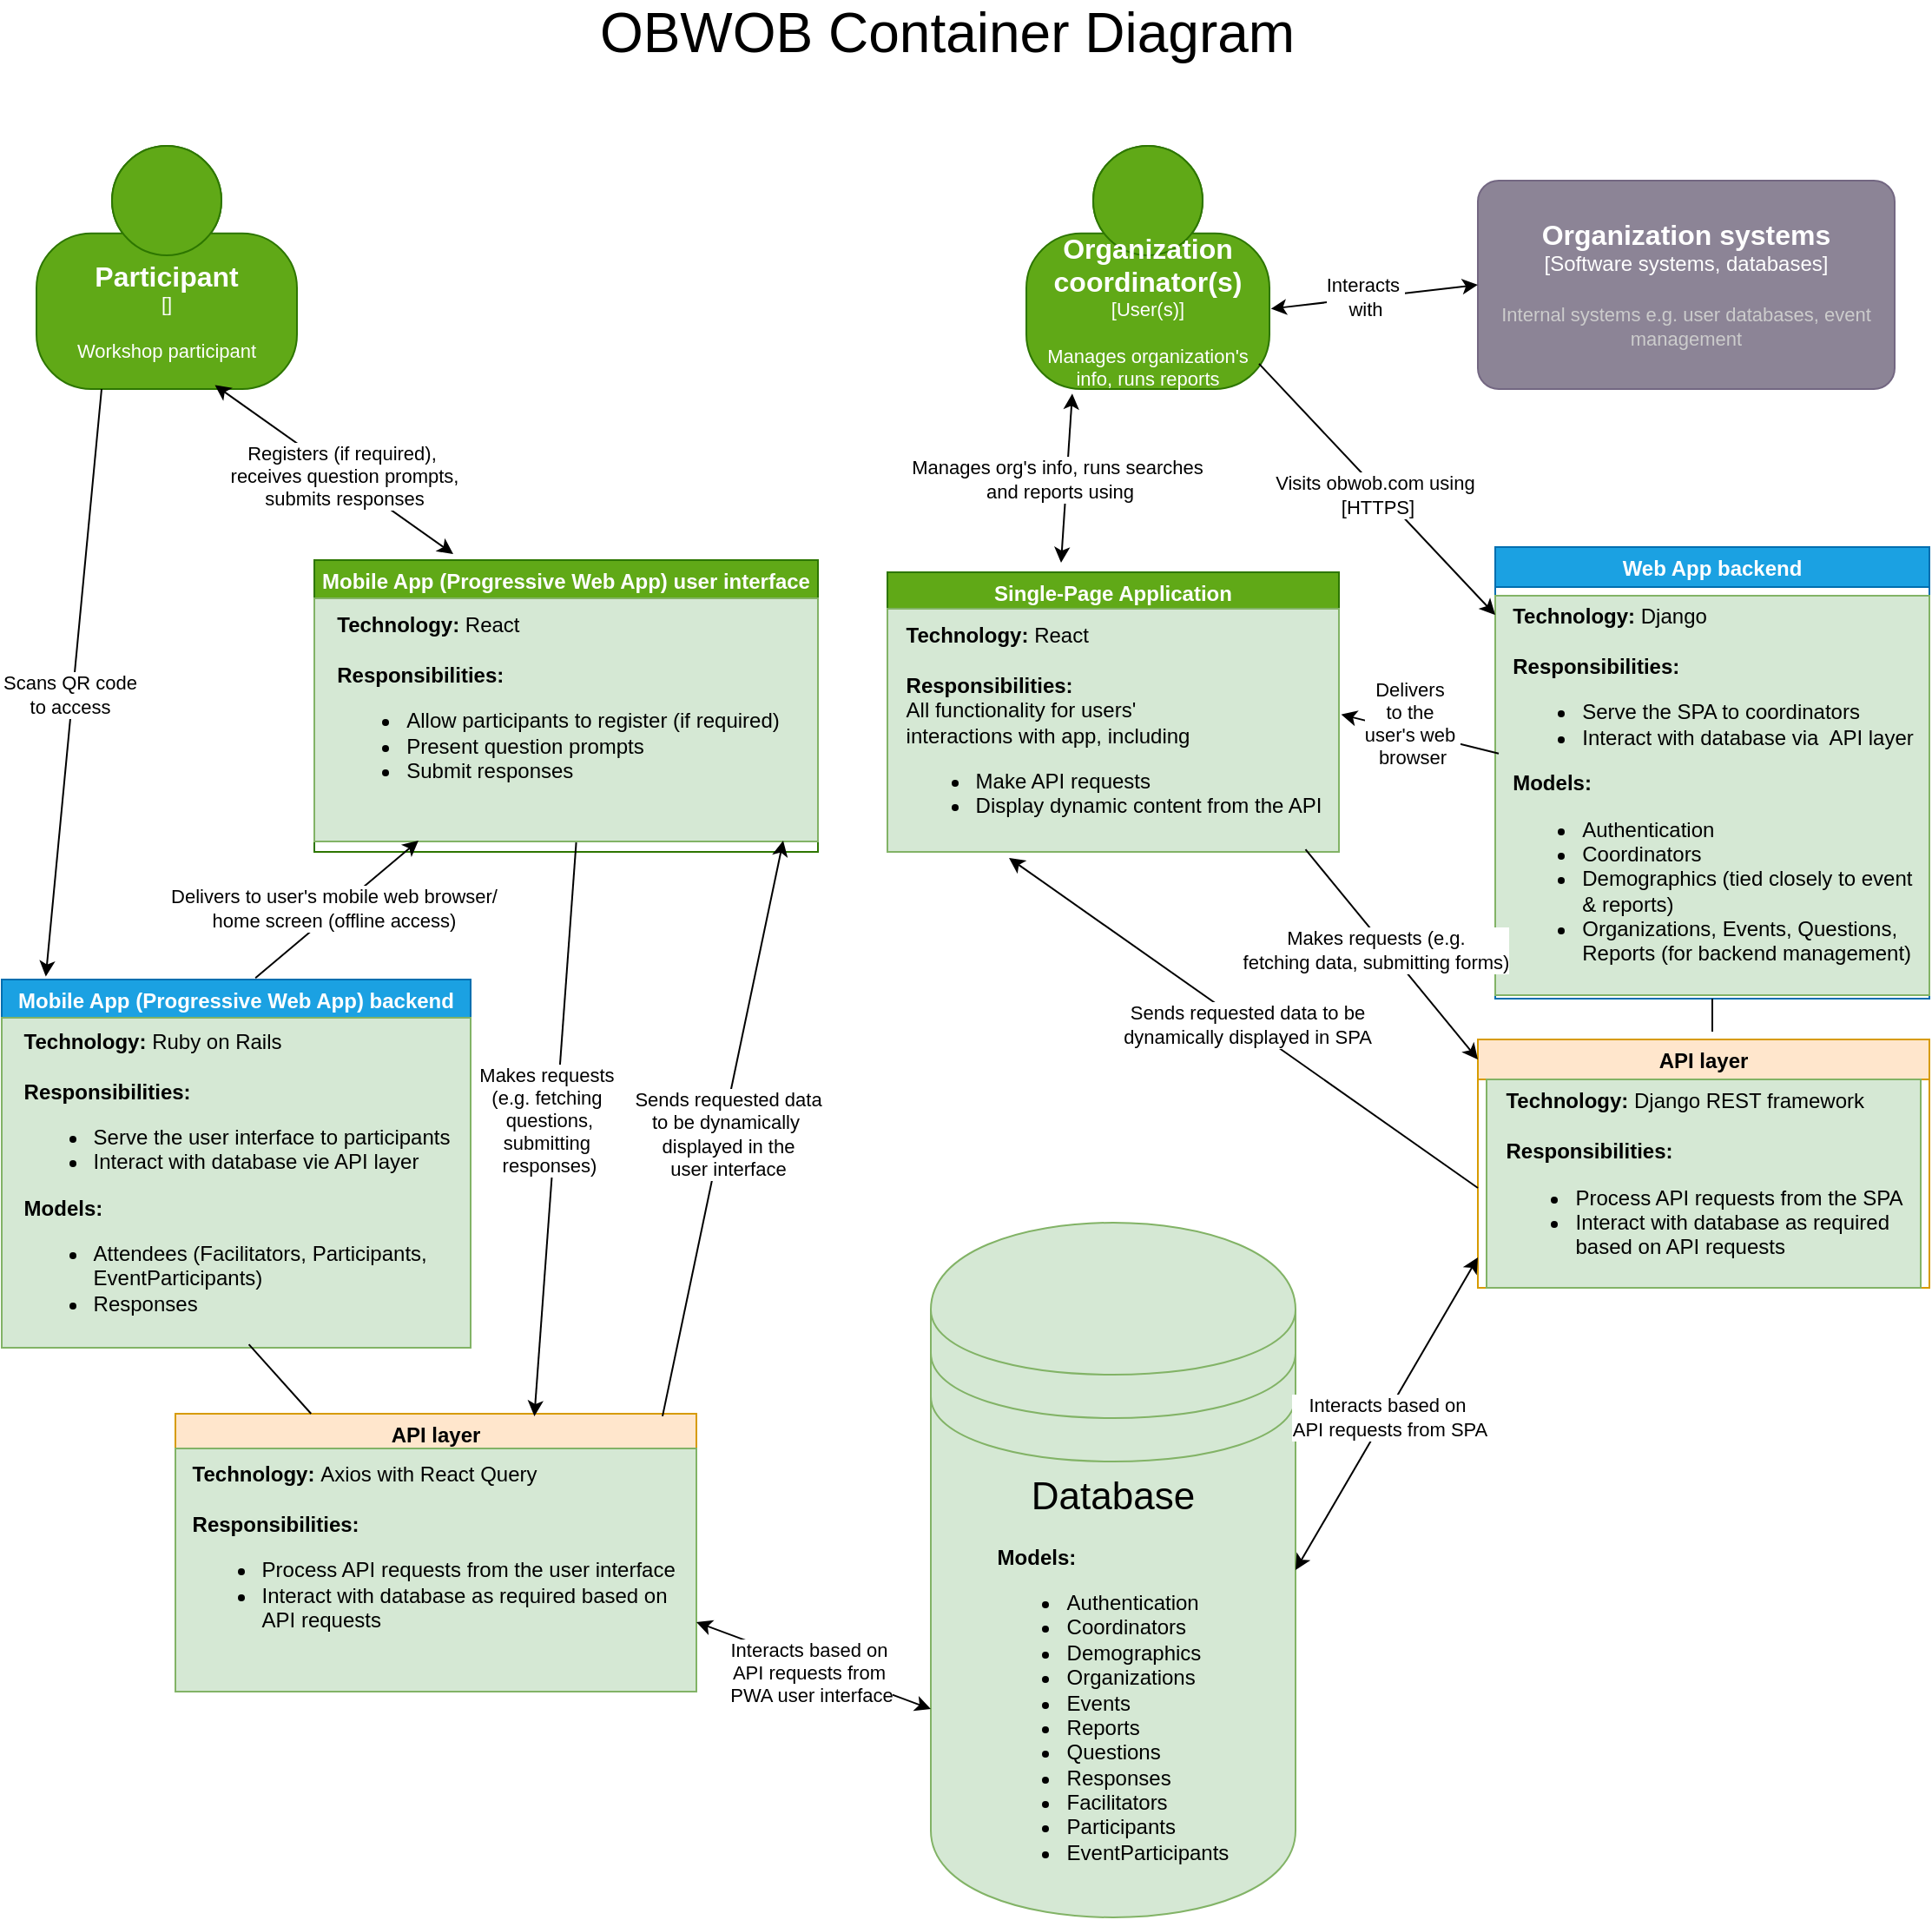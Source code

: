 <mxfile version="24.7.17">
  <diagram name="Page-1" id="Haewlsi_iovVv61Tuty4">
    <mxGraphModel dx="1036" dy="606" grid="1" gridSize="10" guides="1" tooltips="1" connect="1" arrows="1" fold="1" page="1" pageScale="1" pageWidth="1169" pageHeight="827" math="0" shadow="0">
      <root>
        <mxCell id="0" />
        <mxCell id="1" parent="0" />
        <object placeholders="1" c4Name="Participant" c4Type="" c4Description="Workshop participant" label="&lt;font style=&quot;font-size: 16px&quot;&gt;&lt;b&gt;%c4Name%&lt;/b&gt;&lt;/font&gt;&lt;div&gt;[%c4Type%]&lt;/div&gt;&lt;br&gt;&lt;div&gt;&lt;font style=&quot;font-size: 11px&quot;&gt;&lt;font color=&quot;#ffffff&quot;&gt;%c4Description%&lt;/font&gt;&lt;/div&gt;" id="6MHDGr1IVYE9pwsXuLm0-26">
          <mxCell style="html=1;fontSize=11;dashed=0;whiteSpace=wrap;shape=mxgraph.c4.person2;align=center;metaEdit=1;points=[[0.5,0,0],[1,0.5,0],[1,0.75,0],[0.75,1,0],[0.5,1,0],[0.25,1,0],[0,0.75,0],[0,0.5,0]];resizable=1;movable=1;rotatable=1;deletable=1;editable=1;locked=0;connectable=1;fillColor=#60a917;strokeColor=#2D7600;fontColor=#ffffff;" parent="1" vertex="1">
            <mxGeometry x="60" y="120" width="150" height="140" as="geometry" />
          </mxCell>
        </object>
        <object placeholders="1" c4Name="Organization coordinator(s)" c4Type="User(s)" c4Description="Manages organization&#39;s info, runs reports" label="&lt;font style=&quot;font-size: 16px&quot;&gt;&lt;b&gt;%c4Name%&lt;/b&gt;&lt;/font&gt;&lt;div&gt;[%c4Type%]&lt;/div&gt;&lt;br&gt;&lt;div&gt;&lt;font style=&quot;font-size: 11px&quot;&gt;&lt;font color=&quot;#ffffff&quot;&gt;%c4Description%&lt;/font&gt;&lt;/div&gt;" id="6MHDGr1IVYE9pwsXuLm0-28">
          <mxCell style="html=1;fontSize=11;dashed=0;whiteSpace=wrap;fillColor=#60a917;strokeColor=#2D7600;shape=mxgraph.c4.person2;align=center;metaEdit=1;points=[[0.5,0,0],[1,0.5,0],[1,0.75,0],[0.75,1,0],[0.5,1,0],[0.25,1,0],[0,0.75,0],[0,0.5,0]];resizable=1;movable=1;rotatable=1;deletable=1;editable=1;locked=0;connectable=1;fontColor=#ffffff;" parent="1" vertex="1">
            <mxGeometry x="630" y="120" width="140" height="140" as="geometry" />
          </mxCell>
        </object>
        <mxCell id="6MHDGr1IVYE9pwsXuLm0-37" value="&lt;font style=&quot;font-size: 32px;&quot;&gt;OBWOB Container Diagram&lt;/font&gt;" style="text;html=1;align=center;verticalAlign=middle;whiteSpace=wrap;rounded=0;" parent="1" vertex="1">
          <mxGeometry x="302" y="40" width="565" height="30" as="geometry" />
        </mxCell>
        <mxCell id="6MHDGr1IVYE9pwsXuLm0-29" value="&lt;font style=&quot;font-size: 22px;&quot;&gt;Database&lt;/font&gt;&lt;div style=&quot;text-align: left;&quot;&gt;&lt;b style=&quot;background-color: initial;&quot;&gt;&lt;br&gt;&lt;/b&gt;&lt;/div&gt;&lt;div style=&quot;text-align: left;&quot;&gt;&lt;b style=&quot;background-color: initial;&quot;&gt;Models:&lt;/b&gt;&lt;br&gt;&lt;ul&gt;&lt;li&gt;Authentication&lt;/li&gt;&lt;li&gt;Coordinators&lt;/li&gt;&lt;li&gt;Demographics&lt;/li&gt;&lt;li&gt;&lt;font style=&quot;font-size: 12px;&quot;&gt;Organizations&lt;/font&gt;&lt;/li&gt;&lt;li&gt;&lt;font style=&quot;font-size: 12px;&quot;&gt;Events&lt;/font&gt;&lt;/li&gt;&lt;li&gt;&lt;font style=&quot;font-size: 12px;&quot;&gt;Reports&lt;/font&gt;&lt;/li&gt;&lt;li&gt;Questions&lt;/li&gt;&lt;li&gt;Responses&lt;/li&gt;&lt;li&gt;Facilitators&lt;/li&gt;&lt;li&gt;Participants&lt;/li&gt;&lt;li&gt;EventParticipants&lt;/li&gt;&lt;/ul&gt;&lt;/div&gt;" style="shape=datastore;whiteSpace=wrap;html=1;fillColor=#d5e8d4;strokeColor=#82b366;" parent="1" vertex="1">
          <mxGeometry x="575" y="740" width="210" height="400" as="geometry" />
        </mxCell>
        <mxCell id="VveSuCs8Nsfqt1c0xHVb-4" value="Web App backend" style="swimlane;startSize=23;fillColor=#1ba1e2;strokeColor=#006EAF;container=0;fontColor=#ffffff;" parent="1" vertex="1">
          <mxGeometry x="900" y="351" width="250" height="260" as="geometry" />
        </mxCell>
        <mxCell id="VveSuCs8Nsfqt1c0xHVb-6" value="&lt;div style=&quot;text-align: left;&quot;&gt;&lt;b style=&quot;background-color: initial;&quot;&gt;Technology: &lt;/b&gt;&lt;span style=&quot;background-color: initial;&quot;&gt;Django&amp;nbsp;&lt;/span&gt;&lt;br&gt;&lt;/div&gt;&lt;div style=&quot;text-align: left;&quot;&gt;&lt;b style=&quot;background-color: initial;&quot;&gt;&lt;br&gt;&lt;/b&gt;&lt;/div&gt;&lt;div style=&quot;text-align: left;&quot;&gt;&lt;b style=&quot;background-color: initial;&quot;&gt;Responsibilities:&lt;/b&gt;&lt;br&gt;&lt;/div&gt;&lt;div style=&quot;text-align: left;&quot;&gt;&lt;ul&gt;&lt;li&gt;Serve the SPA to coordinators&lt;/li&gt;&lt;li&gt;Interact with database via&amp;nbsp; API layer&lt;/li&gt;&lt;/ul&gt;&lt;div&gt;&lt;b&gt;Models:&lt;/b&gt;&lt;/div&gt;&lt;div&gt;&lt;ul&gt;&lt;li&gt;Authentication&lt;/li&gt;&lt;li&gt;Coordinators&lt;/li&gt;&lt;li&gt;Demographics (tied closely to event&lt;br&gt;&amp;amp; reports)&lt;/li&gt;&lt;li&gt;Organizations, Events, Questions,&amp;nbsp;&lt;br&gt;Reports (for backend management)&lt;/li&gt;&lt;/ul&gt;&lt;/div&gt;&lt;/div&gt;" style="text;html=1;align=center;verticalAlign=middle;resizable=0;points=[];autosize=1;strokeColor=#82b366;fillColor=#d5e8d4;container=0;" parent="VveSuCs8Nsfqt1c0xHVb-4" vertex="1">
          <mxGeometry y="28" width="250" height="230" as="geometry" />
        </mxCell>
        <mxCell id="VveSuCs8Nsfqt1c0xHVb-7" value="Single-Page Application" style="swimlane;startSize=23;fillColor=#60a917;strokeColor=#2D7600;container=0;fontColor=#ffffff;" parent="1" vertex="1">
          <mxGeometry x="550" y="365.5" width="260" height="161" as="geometry" />
        </mxCell>
        <mxCell id="VveSuCs8Nsfqt1c0xHVb-8" value="&lt;div style=&quot;text-align: left;&quot;&gt;&lt;b style=&quot;background-color: initial;&quot;&gt;Technology: &lt;/b&gt;&lt;span style=&quot;background-color: initial;&quot;&gt;React&lt;/span&gt;&lt;br&gt;&lt;/div&gt;&lt;div style=&quot;text-align: left;&quot;&gt;&lt;b style=&quot;background-color: initial;&quot;&gt;&lt;br&gt;&lt;/b&gt;&lt;/div&gt;&lt;div style=&quot;text-align: left;&quot;&gt;&lt;b style=&quot;background-color: initial;&quot;&gt;Responsibilities:&lt;/b&gt;&lt;br&gt;&lt;/div&gt;&lt;div style=&quot;text-align: left;&quot;&gt;&lt;span style=&quot;background-color: initial;&quot;&gt;All functionality for users&#39;&amp;nbsp;&lt;/span&gt;&lt;/div&gt;&lt;div style=&quot;text-align: left;&quot;&gt;&lt;span style=&quot;background-color: initial;&quot;&gt;interactions&amp;nbsp;&lt;/span&gt;&lt;span style=&quot;background-color: initial;&quot;&gt;with app, including&lt;/span&gt;&lt;/div&gt;&lt;div style=&quot;text-align: left;&quot;&gt;&lt;ul&gt;&lt;li&gt;Make API requests&lt;/li&gt;&lt;li&gt;Display dynamic content from the API&lt;/li&gt;&lt;/ul&gt;&lt;/div&gt;" style="text;html=1;align=center;verticalAlign=middle;resizable=0;points=[];autosize=1;strokeColor=#82b366;fillColor=#d5e8d4;container=0;" parent="VveSuCs8Nsfqt1c0xHVb-7" vertex="1">
          <mxGeometry y="21" width="260" height="140" as="geometry" />
        </mxCell>
        <mxCell id="VveSuCs8Nsfqt1c0xHVb-9" value="" style="endArrow=classic;html=1;rounded=0;exitX=0.957;exitY=0.896;exitDx=0;exitDy=0;exitPerimeter=0;entryX=0;entryY=0.048;entryDx=0;entryDy=0;entryPerimeter=0;" parent="1" source="6MHDGr1IVYE9pwsXuLm0-28" edge="1" target="VveSuCs8Nsfqt1c0xHVb-6">
          <mxGeometry width="50" height="50" relative="1" as="geometry">
            <mxPoint x="940" y="260" as="sourcePoint" />
            <mxPoint x="980" y="380" as="targetPoint" />
          </mxGeometry>
        </mxCell>
        <mxCell id="VveSuCs8Nsfqt1c0xHVb-10" value="Visits obwob.com using&amp;nbsp;&lt;div&gt;[HTTPS]&lt;/div&gt;" style="edgeLabel;html=1;align=center;verticalAlign=middle;resizable=0;points=[];" parent="VveSuCs8Nsfqt1c0xHVb-9" vertex="1" connectable="0">
          <mxGeometry x="0.017" y="-2" relative="1" as="geometry">
            <mxPoint as="offset" />
          </mxGeometry>
        </mxCell>
        <mxCell id="VveSuCs8Nsfqt1c0xHVb-11" value="" style="endArrow=classic;html=1;rounded=0;exitX=0.008;exitY=0.395;exitDx=0;exitDy=0;exitPerimeter=0;entryX=1.005;entryY=0.435;entryDx=0;entryDy=0;entryPerimeter=0;" parent="1" source="VveSuCs8Nsfqt1c0xHVb-6" target="VveSuCs8Nsfqt1c0xHVb-8" edge="1">
          <mxGeometry width="50" height="50" relative="1" as="geometry">
            <mxPoint x="580" y="470" as="sourcePoint" />
            <mxPoint x="780" y="440" as="targetPoint" />
          </mxGeometry>
        </mxCell>
        <mxCell id="VveSuCs8Nsfqt1c0xHVb-12" value="Delivers&amp;nbsp;&lt;div&gt;to the&amp;nbsp;&lt;/div&gt;&lt;div&gt;user&#39;s web&amp;nbsp;&lt;/div&gt;&lt;div&gt;browser&lt;div&gt;&lt;br&gt;&lt;/div&gt;&lt;/div&gt;" style="edgeLabel;html=1;align=center;verticalAlign=middle;resizable=0;points=[];" parent="VveSuCs8Nsfqt1c0xHVb-11" vertex="1" connectable="0">
          <mxGeometry x="0.103" y="1" relative="1" as="geometry">
            <mxPoint as="offset" />
          </mxGeometry>
        </mxCell>
        <mxCell id="VveSuCs8Nsfqt1c0xHVb-16" value="Mobile App (Progressive Web App) user interface" style="swimlane;startSize=23;fillColor=#60a917;strokeColor=#2D7600;container=0;fontColor=#ffffff;" parent="1" vertex="1">
          <mxGeometry x="220" y="358.5" width="290" height="168" as="geometry" />
        </mxCell>
        <mxCell id="VveSuCs8Nsfqt1c0xHVb-17" value="&lt;div style=&quot;text-align: left;&quot;&gt;&lt;b style=&quot;background-color: initial;&quot;&gt;Technology: &lt;/b&gt;&lt;span style=&quot;background-color: initial;&quot;&gt;React&lt;/span&gt;&lt;/div&gt;&lt;div style=&quot;text-align: left;&quot;&gt;&lt;b&gt;&lt;br&gt;&lt;/b&gt;&lt;/div&gt;&lt;div style=&quot;text-align: left;&quot;&gt;&lt;b&gt;Responsibilities:&lt;/b&gt;&lt;/div&gt;&lt;div style=&quot;text-align: left;&quot;&gt;&lt;ul&gt;&lt;li&gt;Allow participants to register (if required)&amp;nbsp; &amp;nbsp;&lt;/li&gt;&lt;li&gt;Present question prompts&lt;/li&gt;&lt;li&gt;Submit responses&lt;/li&gt;&lt;/ul&gt;&lt;/div&gt;&lt;div style=&quot;text-align: left;&quot;&gt;&lt;span style=&quot;background-color: initial;&quot;&gt;&lt;br&gt;&lt;/span&gt;&lt;/div&gt;" style="text;html=1;align=center;verticalAlign=middle;resizable=0;points=[];autosize=1;strokeColor=#82b366;fillColor=#d5e8d4;container=0;" parent="VveSuCs8Nsfqt1c0xHVb-16" vertex="1">
          <mxGeometry y="22" width="290" height="140" as="geometry" />
        </mxCell>
        <mxCell id="VveSuCs8Nsfqt1c0xHVb-18" value="API layer" style="swimlane;startSize=23;fillColor=#ffe6cc;strokeColor=#d79b00;container=0;" parent="1" vertex="1">
          <mxGeometry x="890" y="634.5" width="260" height="143" as="geometry" />
        </mxCell>
        <mxCell id="VveSuCs8Nsfqt1c0xHVb-19" value="&lt;div style=&quot;text-align: left;&quot;&gt;&lt;b style=&quot;background-color: initial;&quot;&gt;Technology: &lt;/b&gt;&lt;span style=&quot;background-color: initial;&quot;&gt;Django REST framework&lt;/span&gt;&lt;br&gt;&lt;/div&gt;&lt;div style=&quot;text-align: left;&quot;&gt;&lt;b style=&quot;background-color: initial;&quot;&gt;&lt;br&gt;&lt;/b&gt;&lt;/div&gt;&lt;div style=&quot;text-align: left;&quot;&gt;&lt;b style=&quot;background-color: initial;&quot;&gt;Responsibilities:&lt;/b&gt;&lt;br&gt;&lt;/div&gt;&lt;div style=&quot;text-align: left;&quot;&gt;&lt;ul&gt;&lt;li&gt;Process API requests from the SPA&lt;/li&gt;&lt;li&gt;Interact with database as required&amp;nbsp;&lt;br&gt;based on API requests&lt;/li&gt;&lt;/ul&gt;&lt;/div&gt;" style="text;html=1;align=center;verticalAlign=middle;resizable=0;points=[];autosize=1;strokeColor=#82b366;fillColor=#d5e8d4;container=0;" parent="VveSuCs8Nsfqt1c0xHVb-18" vertex="1">
          <mxGeometry x="5" y="23" width="250" height="120" as="geometry" />
        </mxCell>
        <object placeholders="1" c4Name="Organization systems" c4Type="Software systems, databases" c4Description="Internal systems e.g. user databases, event management" label="&lt;font style=&quot;font-size: 16px&quot;&gt;&lt;b&gt;%c4Name%&lt;/b&gt;&lt;/font&gt;&lt;div&gt;[%c4Type%]&lt;/div&gt;&lt;br&gt;&lt;div&gt;&lt;font style=&quot;font-size: 11px&quot;&gt;&lt;font color=&quot;#cccccc&quot;&gt;%c4Description%&lt;/font&gt;&lt;/div&gt;" id="6MHDGr1IVYE9pwsXuLm0-55">
          <mxCell style="rounded=1;whiteSpace=wrap;html=1;labelBackgroundColor=none;fillColor=#8C8496;fontColor=#ffffff;align=center;arcSize=10;strokeColor=#736782;metaEdit=1;resizable=0;points=[[0.25,0,0],[0.5,0,0],[0.75,0,0],[1,0.25,0],[1,0.5,0],[1,0.75,0],[0.75,1,0],[0.5,1,0],[0.25,1,0],[0,0.75,0],[0,0.5,0],[0,0.25,0]];" parent="1" vertex="1">
            <mxGeometry x="890" y="140" width="240" height="120" as="geometry" />
          </mxCell>
        </object>
        <mxCell id="VveSuCs8Nsfqt1c0xHVb-22" value="" style="endArrow=classic;html=1;rounded=0;exitX=0.926;exitY=0.99;exitDx=0;exitDy=0;exitPerimeter=0;" parent="1" source="VveSuCs8Nsfqt1c0xHVb-8" edge="1">
          <mxGeometry width="50" height="50" relative="1" as="geometry">
            <mxPoint x="630" y="660" as="sourcePoint" />
            <mxPoint x="890" y="646" as="targetPoint" />
          </mxGeometry>
        </mxCell>
        <mxCell id="VveSuCs8Nsfqt1c0xHVb-23" value="Makes requests (e.g.&lt;div&gt;fetching data, submitting forms)&lt;/div&gt;" style="edgeLabel;html=1;align=center;verticalAlign=middle;resizable=0;points=[];" parent="VveSuCs8Nsfqt1c0xHVb-22" vertex="1" connectable="0">
          <mxGeometry x="0.052" y="-2" relative="1" as="geometry">
            <mxPoint x="-11" y="-7" as="offset" />
          </mxGeometry>
        </mxCell>
        <mxCell id="VveSuCs8Nsfqt1c0xHVb-24" value="" style="endArrow=none;html=1;rounded=0;entryX=0.5;entryY=1;entryDx=0;entryDy=0;" parent="1" edge="1" target="VveSuCs8Nsfqt1c0xHVb-4">
          <mxGeometry width="50" height="50" relative="1" as="geometry">
            <mxPoint x="1025" y="630" as="sourcePoint" />
            <mxPoint x="1020" y="590" as="targetPoint" />
          </mxGeometry>
        </mxCell>
        <mxCell id="VveSuCs8Nsfqt1c0xHVb-26" value="" style="endArrow=classic;startArrow=classic;html=1;rounded=0;exitX=1;exitY=0.5;exitDx=0;exitDy=0;" parent="1" source="6MHDGr1IVYE9pwsXuLm0-29" edge="1">
          <mxGeometry width="50" height="50" relative="1" as="geometry">
            <mxPoint x="630" y="660" as="sourcePoint" />
            <mxPoint x="890" y="760" as="targetPoint" />
          </mxGeometry>
        </mxCell>
        <mxCell id="VveSuCs8Nsfqt1c0xHVb-27" value="Interacts based on&amp;nbsp;&lt;div&gt;API requests from SPA&lt;/div&gt;" style="edgeLabel;html=1;align=center;verticalAlign=middle;resizable=0;points=[];" parent="VveSuCs8Nsfqt1c0xHVb-26" vertex="1" connectable="0">
          <mxGeometry x="-0.013" y="-2" relative="1" as="geometry">
            <mxPoint as="offset" />
          </mxGeometry>
        </mxCell>
        <mxCell id="VveSuCs8Nsfqt1c0xHVb-28" value="" style="endArrow=classic;startArrow=classic;html=1;rounded=0;entryX=0.189;entryY=1.019;entryDx=0;entryDy=0;entryPerimeter=0;" parent="1" target="6MHDGr1IVYE9pwsXuLm0-28" edge="1">
          <mxGeometry width="50" height="50" relative="1" as="geometry">
            <mxPoint x="650" y="360" as="sourcePoint" />
            <mxPoint x="630" y="280" as="targetPoint" />
          </mxGeometry>
        </mxCell>
        <mxCell id="VveSuCs8Nsfqt1c0xHVb-29" value="Manages org&#39;s info, runs searches&amp;nbsp;&lt;div&gt;and reports using&lt;/div&gt;" style="edgeLabel;html=1;align=center;verticalAlign=middle;resizable=0;points=[];" parent="VveSuCs8Nsfqt1c0xHVb-28" vertex="1" connectable="0">
          <mxGeometry x="-0.013" y="4" relative="1" as="geometry">
            <mxPoint as="offset" />
          </mxGeometry>
        </mxCell>
        <mxCell id="VveSuCs8Nsfqt1c0xHVb-34" value="Mobile App (Progressive Web App) backend" style="swimlane;startSize=23;fillColor=#1ba1e2;strokeColor=#006EAF;container=0;fontColor=#ffffff;" parent="1" vertex="1">
          <mxGeometry x="40" y="600" width="270" height="212" as="geometry" />
        </mxCell>
        <mxCell id="VveSuCs8Nsfqt1c0xHVb-35" value="&lt;div style=&quot;text-align: left;&quot;&gt;&lt;b style=&quot;background-color: initial;&quot;&gt;Technology: &lt;/b&gt;&lt;span style=&quot;background-color: initial;&quot;&gt;Ruby on Rails&lt;/span&gt;&lt;/div&gt;&lt;div style=&quot;text-align: left;&quot;&gt;&lt;b&gt;&lt;br&gt;&lt;/b&gt;&lt;/div&gt;&lt;div style=&quot;text-align: left;&quot;&gt;&lt;b&gt;Responsibilities:&lt;/b&gt;&lt;/div&gt;&lt;div style=&quot;text-align: left;&quot;&gt;&lt;ul&gt;&lt;li&gt;Serve the user interface to participants&lt;/li&gt;&lt;li&gt;Interact with database vie API layer&lt;/li&gt;&lt;/ul&gt;&lt;/div&gt;&lt;div style=&quot;text-align: left;&quot;&gt;&lt;span style=&quot;background-color: initial;&quot;&gt;&lt;b&gt;Models:&amp;nbsp;&lt;/b&gt;&lt;/span&gt;&lt;/div&gt;&lt;div style=&quot;text-align: left;&quot;&gt;&lt;ul&gt;&lt;li&gt;Attendees (Facilitators, Participants,&lt;br&gt;EventParticipants)&lt;/li&gt;&lt;li&gt;Responses&lt;/li&gt;&lt;/ul&gt;&lt;/div&gt;" style="text;html=1;align=center;verticalAlign=middle;resizable=1;points=[];autosize=1;strokeColor=#82b366;fillColor=#d5e8d4;container=0;movable=1;rotatable=1;deletable=1;editable=1;locked=0;connectable=1;" parent="VveSuCs8Nsfqt1c0xHVb-34" vertex="1">
          <mxGeometry y="22" width="270" height="190" as="geometry" />
        </mxCell>
        <mxCell id="VveSuCs8Nsfqt1c0xHVb-36" value="" style="endArrow=classic;html=1;rounded=0;exitX=0.25;exitY=1;exitDx=0;exitDy=0;exitPerimeter=0;entryX=0.094;entryY=-0.008;entryDx=0;entryDy=0;entryPerimeter=0;" parent="1" source="6MHDGr1IVYE9pwsXuLm0-26" target="VveSuCs8Nsfqt1c0xHVb-34" edge="1">
          <mxGeometry width="50" height="50" relative="1" as="geometry">
            <mxPoint x="350" y="510" as="sourcePoint" />
            <mxPoint x="400" y="460" as="targetPoint" />
          </mxGeometry>
        </mxCell>
        <mxCell id="VveSuCs8Nsfqt1c0xHVb-37" value="Scans QR code&lt;div&gt;to access&lt;/div&gt;" style="edgeLabel;html=1;align=center;verticalAlign=middle;resizable=0;points=[];" parent="VveSuCs8Nsfqt1c0xHVb-36" vertex="1" connectable="0">
          <mxGeometry x="0.039" y="-2" relative="1" as="geometry">
            <mxPoint as="offset" />
          </mxGeometry>
        </mxCell>
        <mxCell id="VveSuCs8Nsfqt1c0xHVb-38" value="" style="endArrow=classic;html=1;rounded=0;exitX=0.541;exitY=-0.004;exitDx=0;exitDy=0;exitPerimeter=0;" parent="1" source="VveSuCs8Nsfqt1c0xHVb-34" edge="1">
          <mxGeometry width="50" height="50" relative="1" as="geometry">
            <mxPoint x="370" y="510" as="sourcePoint" />
            <mxPoint x="280" y="520" as="targetPoint" />
          </mxGeometry>
        </mxCell>
        <mxCell id="VveSuCs8Nsfqt1c0xHVb-39" value="Delivers to user&#39;s mobile web browser/&lt;div&gt;home screen (offline access)&lt;/div&gt;" style="edgeLabel;html=1;align=center;verticalAlign=middle;resizable=0;points=[];" parent="VveSuCs8Nsfqt1c0xHVb-38" vertex="1" connectable="0">
          <mxGeometry x="-0.014" y="2" relative="1" as="geometry">
            <mxPoint as="offset" />
          </mxGeometry>
        </mxCell>
        <mxCell id="VveSuCs8Nsfqt1c0xHVb-40" value="" style="endArrow=classic;startArrow=classic;html=1;rounded=0;entryX=0.685;entryY=0.984;entryDx=0;entryDy=0;entryPerimeter=0;" parent="1" target="6MHDGr1IVYE9pwsXuLm0-26" edge="1">
          <mxGeometry width="50" height="50" relative="1" as="geometry">
            <mxPoint x="300" y="355" as="sourcePoint" />
            <mxPoint x="420" y="460" as="targetPoint" />
          </mxGeometry>
        </mxCell>
        <mxCell id="VveSuCs8Nsfqt1c0xHVb-41" value="Registers (if required),&amp;nbsp;&lt;div&gt;receives question prompts,&lt;/div&gt;&lt;div&gt;submits responses&lt;/div&gt;" style="edgeLabel;html=1;align=center;verticalAlign=middle;resizable=0;points=[];" parent="VveSuCs8Nsfqt1c0xHVb-40" vertex="1" connectable="0">
          <mxGeometry x="-0.078" relative="1" as="geometry">
            <mxPoint as="offset" />
          </mxGeometry>
        </mxCell>
        <mxCell id="VveSuCs8Nsfqt1c0xHVb-42" value="API layer" style="swimlane;startSize=23;fillColor=#ffe6cc;strokeColor=#d79b00;container=0;" parent="1" vertex="1">
          <mxGeometry x="140" y="850" width="300" height="160" as="geometry" />
        </mxCell>
        <mxCell id="VveSuCs8Nsfqt1c0xHVb-43" value="&lt;div style=&quot;text-align: left;&quot;&gt;&lt;b style=&quot;background-color: initial;&quot;&gt;Technology: &lt;/b&gt;&lt;span style=&quot;background-color: initial;&quot;&gt;Axios with React Query&lt;/span&gt;&lt;/div&gt;&lt;div style=&quot;text-align: left;&quot;&gt;&lt;b&gt;&lt;br&gt;&lt;/b&gt;&lt;/div&gt;&lt;div style=&quot;text-align: left;&quot;&gt;&lt;b&gt;Responsibilities:&lt;/b&gt;&lt;/div&gt;&lt;div style=&quot;text-align: left;&quot;&gt;&lt;ul&gt;&lt;li&gt;&lt;span style=&quot;background-color: initial;&quot;&gt;Process API requests from the user interface&amp;nbsp;&lt;/span&gt;&lt;/li&gt;&lt;li&gt;&lt;span style=&quot;background-color: initial;&quot;&gt;Interact with database as required based on&lt;br&gt;&lt;/span&gt;API requests&lt;/li&gt;&lt;/ul&gt;&lt;/div&gt;&lt;div style=&quot;text-align: left;&quot;&gt;&lt;span style=&quot;background-color: initial;&quot;&gt;&lt;br&gt;&lt;/span&gt;&lt;/div&gt;" style="text;html=1;align=center;verticalAlign=middle;resizable=0;points=[];autosize=1;strokeColor=#82b366;fillColor=#d5e8d4;container=0;" parent="VveSuCs8Nsfqt1c0xHVb-42" vertex="1">
          <mxGeometry y="20" width="300" height="140" as="geometry" />
        </mxCell>
        <mxCell id="VveSuCs8Nsfqt1c0xHVb-44" value="" style="endArrow=none;html=1;rounded=0;entryX=0.527;entryY=0.99;entryDx=0;entryDy=0;entryPerimeter=0;" parent="1" source="VveSuCs8Nsfqt1c0xHVb-42" target="VveSuCs8Nsfqt1c0xHVb-35" edge="1">
          <mxGeometry width="50" height="50" relative="1" as="geometry">
            <mxPoint x="212" y="789" as="sourcePoint" />
            <mxPoint x="610" y="670" as="targetPoint" />
          </mxGeometry>
        </mxCell>
        <mxCell id="VveSuCs8Nsfqt1c0xHVb-45" value="" style="endArrow=classic;html=1;rounded=0;" parent="1" edge="1">
          <mxGeometry width="50" height="50" relative="1" as="geometry">
            <mxPoint x="890" y="720" as="sourcePoint" />
            <mxPoint x="620" y="530" as="targetPoint" />
          </mxGeometry>
        </mxCell>
        <mxCell id="VveSuCs8Nsfqt1c0xHVb-46" value="Sends requested data to be&lt;div&gt;dynamically displayed in SPA&lt;/div&gt;" style="edgeLabel;html=1;align=center;verticalAlign=middle;resizable=0;points=[];" parent="VveSuCs8Nsfqt1c0xHVb-45" vertex="1" connectable="0">
          <mxGeometry x="-0.009" relative="1" as="geometry">
            <mxPoint as="offset" />
          </mxGeometry>
        </mxCell>
        <mxCell id="VveSuCs8Nsfqt1c0xHVb-47" value="" style="endArrow=classic;html=1;rounded=0;exitX=0.52;exitY=1.004;exitDx=0;exitDy=0;exitPerimeter=0;entryX=0.689;entryY=0.009;entryDx=0;entryDy=0;entryPerimeter=0;" parent="1" source="VveSuCs8Nsfqt1c0xHVb-17" target="VveSuCs8Nsfqt1c0xHVb-42" edge="1">
          <mxGeometry width="50" height="50" relative="1" as="geometry">
            <mxPoint x="370" y="530" as="sourcePoint" />
            <mxPoint x="340" y="780" as="targetPoint" />
          </mxGeometry>
        </mxCell>
        <mxCell id="VveSuCs8Nsfqt1c0xHVb-48" value="Makes requests&amp;nbsp;&lt;div&gt;(e.g. fetching&amp;nbsp;&lt;/div&gt;&lt;div&gt;questions,&lt;/div&gt;&lt;div&gt;submitting&amp;nbsp;&lt;/div&gt;&lt;div&gt;responses)&lt;/div&gt;" style="edgeLabel;html=1;align=center;verticalAlign=middle;resizable=0;points=[];" parent="VveSuCs8Nsfqt1c0xHVb-47" vertex="1" connectable="0">
          <mxGeometry x="-0.032" y="-4" relative="1" as="geometry">
            <mxPoint as="offset" />
          </mxGeometry>
        </mxCell>
        <mxCell id="VveSuCs8Nsfqt1c0xHVb-49" value="" style="endArrow=classic;startArrow=classic;html=1;rounded=0;exitX=1;exitY=0.75;exitDx=0;exitDy=0;entryX=0;entryY=0.7;entryDx=0;entryDy=0;" parent="1" source="VveSuCs8Nsfqt1c0xHVb-42" target="6MHDGr1IVYE9pwsXuLm0-29" edge="1">
          <mxGeometry width="50" height="50" relative="1" as="geometry">
            <mxPoint x="490" y="700" as="sourcePoint" />
            <mxPoint x="540" y="650" as="targetPoint" />
          </mxGeometry>
        </mxCell>
        <mxCell id="VveSuCs8Nsfqt1c0xHVb-50" value="Interacts based on&amp;nbsp;&lt;div&gt;API requests from&amp;nbsp;&lt;/div&gt;&lt;div&gt;PWA user interface&lt;/div&gt;" style="edgeLabel;html=1;align=center;verticalAlign=middle;resizable=0;points=[];" parent="VveSuCs8Nsfqt1c0xHVb-49" vertex="1" connectable="0">
          <mxGeometry x="-0.014" y="-4" relative="1" as="geometry">
            <mxPoint x="1" as="offset" />
          </mxGeometry>
        </mxCell>
        <mxCell id="VveSuCs8Nsfqt1c0xHVb-51" value="" style="endArrow=classic;html=1;rounded=0;exitX=0.935;exitY=0.009;exitDx=0;exitDy=0;exitPerimeter=0;" parent="1" source="VveSuCs8Nsfqt1c0xHVb-42" edge="1">
          <mxGeometry width="50" height="50" relative="1" as="geometry">
            <mxPoint x="490" y="700" as="sourcePoint" />
            <mxPoint x="490" y="520" as="targetPoint" />
          </mxGeometry>
        </mxCell>
        <mxCell id="VveSuCs8Nsfqt1c0xHVb-52" value="Sends requested data&lt;div&gt;to be dynamically&amp;nbsp;&lt;/div&gt;&lt;div&gt;displayed in the&lt;/div&gt;&lt;div&gt;user interface&lt;/div&gt;" style="edgeLabel;html=1;align=center;verticalAlign=middle;resizable=0;points=[];" parent="VveSuCs8Nsfqt1c0xHVb-51" vertex="1" connectable="0">
          <mxGeometry x="-0.015" y="-3" relative="1" as="geometry">
            <mxPoint as="offset" />
          </mxGeometry>
        </mxCell>
        <mxCell id="VveSuCs8Nsfqt1c0xHVb-53" value="" style="endArrow=classic;startArrow=classic;html=1;rounded=0;entryX=0;entryY=0.5;entryDx=0;entryDy=0;entryPerimeter=0;exitX=1.006;exitY=0.67;exitDx=0;exitDy=0;exitPerimeter=0;" parent="1" source="6MHDGr1IVYE9pwsXuLm0-28" target="6MHDGr1IVYE9pwsXuLm0-55" edge="1">
          <mxGeometry width="50" height="50" relative="1" as="geometry">
            <mxPoint x="790" y="230" as="sourcePoint" />
            <mxPoint x="840" y="180" as="targetPoint" />
          </mxGeometry>
        </mxCell>
        <mxCell id="VveSuCs8Nsfqt1c0xHVb-54" value="Interacts&amp;nbsp;&lt;div&gt;with&lt;/div&gt;" style="edgeLabel;html=1;align=center;verticalAlign=middle;resizable=0;points=[];" parent="VveSuCs8Nsfqt1c0xHVb-53" vertex="1" connectable="0">
          <mxGeometry x="-0.099" y="1" relative="1" as="geometry">
            <mxPoint as="offset" />
          </mxGeometry>
        </mxCell>
      </root>
    </mxGraphModel>
  </diagram>
</mxfile>
